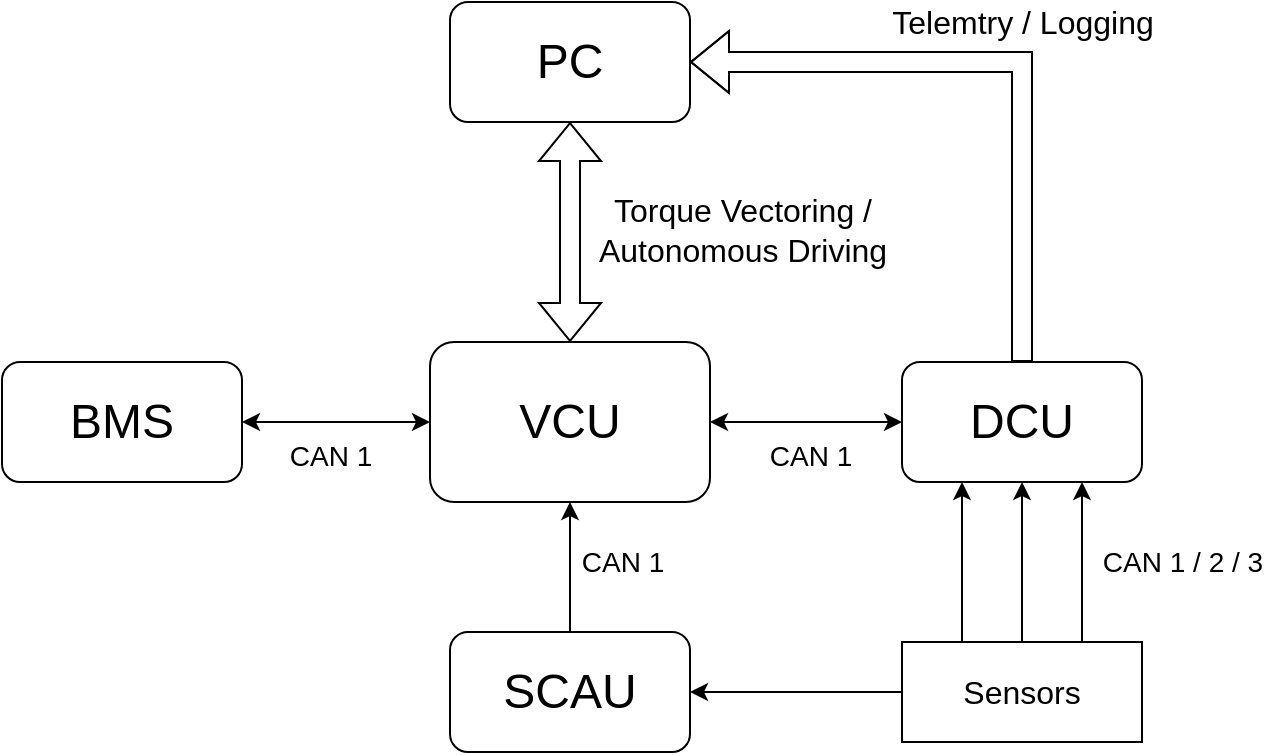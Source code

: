 <mxfile version="21.6.2" type="github">
  <diagram name="Pagina-1" id="IIwEjGnP4fYkXtU1UhEC">
    <mxGraphModel dx="1293" dy="707" grid="1" gridSize="10" guides="1" tooltips="1" connect="1" arrows="1" fold="1" page="1" pageScale="1" pageWidth="827" pageHeight="1169" math="0" shadow="0">
      <root>
        <mxCell id="0" />
        <mxCell id="1" parent="0" />
        <mxCell id="hjpgvxGNeAuSfaTsxo2x-2" value="&lt;font style=&quot;font-size: 24px;&quot;&gt;VCU&lt;/font&gt;" style="rounded=1;whiteSpace=wrap;html=1;" vertex="1" parent="1">
          <mxGeometry x="344" y="290" width="140" height="80" as="geometry" />
        </mxCell>
        <mxCell id="hjpgvxGNeAuSfaTsxo2x-3" value="&lt;font style=&quot;font-size: 24px;&quot;&gt;DCU&lt;/font&gt;" style="rounded=1;whiteSpace=wrap;html=1;" vertex="1" parent="1">
          <mxGeometry x="580" y="300" width="120" height="60" as="geometry" />
        </mxCell>
        <mxCell id="hjpgvxGNeAuSfaTsxo2x-4" value="&lt;font style=&quot;font-size: 24px;&quot;&gt;PC&lt;/font&gt;" style="rounded=1;whiteSpace=wrap;html=1;" vertex="1" parent="1">
          <mxGeometry x="354" y="120" width="120" height="60" as="geometry" />
        </mxCell>
        <mxCell id="hjpgvxGNeAuSfaTsxo2x-6" value="" style="shape=flexArrow;endArrow=classic;html=1;rounded=0;exitX=0.5;exitY=0;exitDx=0;exitDy=0;entryX=1;entryY=0.5;entryDx=0;entryDy=0;" edge="1" parent="1" source="hjpgvxGNeAuSfaTsxo2x-3" target="hjpgvxGNeAuSfaTsxo2x-4">
          <mxGeometry width="50" height="50" relative="1" as="geometry">
            <mxPoint x="390" y="360" as="sourcePoint" />
            <mxPoint x="440" y="310" as="targetPoint" />
            <Array as="points">
              <mxPoint x="640" y="150" />
            </Array>
          </mxGeometry>
        </mxCell>
        <mxCell id="hjpgvxGNeAuSfaTsxo2x-7" value="&lt;font style=&quot;font-size: 16px;&quot;&gt;Telemtry / Logging&lt;/font&gt;" style="edgeLabel;html=1;align=center;verticalAlign=middle;resizable=0;points=[];" vertex="1" connectable="0" parent="hjpgvxGNeAuSfaTsxo2x-6">
          <mxGeometry x="0.258" y="-3" relative="1" as="geometry">
            <mxPoint x="49" y="-17" as="offset" />
          </mxGeometry>
        </mxCell>
        <mxCell id="hjpgvxGNeAuSfaTsxo2x-8" value="" style="shape=flexArrow;endArrow=classic;startArrow=classic;html=1;rounded=0;entryX=0.5;entryY=1;entryDx=0;entryDy=0;exitX=0.5;exitY=0;exitDx=0;exitDy=0;" edge="1" parent="1" source="hjpgvxGNeAuSfaTsxo2x-2" target="hjpgvxGNeAuSfaTsxo2x-4">
          <mxGeometry width="100" height="100" relative="1" as="geometry">
            <mxPoint x="360" y="380" as="sourcePoint" />
            <mxPoint x="460" y="280" as="targetPoint" />
          </mxGeometry>
        </mxCell>
        <mxCell id="hjpgvxGNeAuSfaTsxo2x-9" value="&lt;font style=&quot;font-size: 16px;&quot;&gt;Torque Vectoring /&lt;br&gt;Autonomous Driving&lt;/font&gt;" style="edgeLabel;html=1;align=center;verticalAlign=middle;resizable=0;points=[];" vertex="1" connectable="0" parent="hjpgvxGNeAuSfaTsxo2x-8">
          <mxGeometry x="0.019" relative="1" as="geometry">
            <mxPoint x="86" as="offset" />
          </mxGeometry>
        </mxCell>
        <mxCell id="hjpgvxGNeAuSfaTsxo2x-15" value="&lt;font style=&quot;font-size: 16px;&quot;&gt;Sensors&lt;/font&gt;" style="rounded=0;whiteSpace=wrap;html=1;" vertex="1" parent="1">
          <mxGeometry x="580" y="440" width="120" height="50" as="geometry" />
        </mxCell>
        <mxCell id="hjpgvxGNeAuSfaTsxo2x-16" value="&lt;font style=&quot;font-size: 24px;&quot;&gt;BMS&lt;/font&gt;" style="rounded=1;whiteSpace=wrap;html=1;" vertex="1" parent="1">
          <mxGeometry x="130" y="300" width="120" height="60" as="geometry" />
        </mxCell>
        <mxCell id="hjpgvxGNeAuSfaTsxo2x-17" value="" style="endArrow=classic;startArrow=classic;html=1;rounded=0;entryX=0;entryY=0.5;entryDx=0;entryDy=0;exitX=1;exitY=0.5;exitDx=0;exitDy=0;" edge="1" parent="1" source="hjpgvxGNeAuSfaTsxo2x-2" target="hjpgvxGNeAuSfaTsxo2x-3">
          <mxGeometry width="50" height="50" relative="1" as="geometry">
            <mxPoint x="390" y="350" as="sourcePoint" />
            <mxPoint x="440" y="300" as="targetPoint" />
          </mxGeometry>
        </mxCell>
        <mxCell id="hjpgvxGNeAuSfaTsxo2x-18" value="&lt;font style=&quot;font-size: 14px;&quot;&gt;CAN 1&lt;/font&gt;" style="edgeLabel;html=1;align=center;verticalAlign=middle;resizable=0;points=[];" vertex="1" connectable="0" parent="hjpgvxGNeAuSfaTsxo2x-17">
          <mxGeometry x="-0.098" y="1" relative="1" as="geometry">
            <mxPoint x="6" y="18" as="offset" />
          </mxGeometry>
        </mxCell>
        <mxCell id="hjpgvxGNeAuSfaTsxo2x-19" value="" style="endArrow=classic;html=1;rounded=0;exitX=0.5;exitY=0;exitDx=0;exitDy=0;entryX=0.5;entryY=1;entryDx=0;entryDy=0;" edge="1" parent="1" source="hjpgvxGNeAuSfaTsxo2x-15" target="hjpgvxGNeAuSfaTsxo2x-3">
          <mxGeometry width="50" height="50" relative="1" as="geometry">
            <mxPoint x="390" y="350" as="sourcePoint" />
            <mxPoint x="440" y="300" as="targetPoint" />
          </mxGeometry>
        </mxCell>
        <mxCell id="hjpgvxGNeAuSfaTsxo2x-20" value="&lt;font style=&quot;font-size: 24px;&quot;&gt;SCAU&lt;/font&gt;" style="rounded=1;whiteSpace=wrap;html=1;" vertex="1" parent="1">
          <mxGeometry x="354" y="435" width="120" height="60" as="geometry" />
        </mxCell>
        <mxCell id="hjpgvxGNeAuSfaTsxo2x-21" value="" style="endArrow=classic;startArrow=classic;html=1;rounded=0;entryX=1;entryY=0.5;entryDx=0;entryDy=0;exitX=0;exitY=0.5;exitDx=0;exitDy=0;" edge="1" parent="1" source="hjpgvxGNeAuSfaTsxo2x-2" target="hjpgvxGNeAuSfaTsxo2x-16">
          <mxGeometry width="50" height="50" relative="1" as="geometry">
            <mxPoint x="390" y="330" as="sourcePoint" />
            <mxPoint x="440" y="280" as="targetPoint" />
          </mxGeometry>
        </mxCell>
        <mxCell id="hjpgvxGNeAuSfaTsxo2x-23" value="" style="endArrow=classic;html=1;rounded=0;exitX=0.5;exitY=0;exitDx=0;exitDy=0;entryX=0.5;entryY=1;entryDx=0;entryDy=0;" edge="1" parent="1" source="hjpgvxGNeAuSfaTsxo2x-20" target="hjpgvxGNeAuSfaTsxo2x-2">
          <mxGeometry width="50" height="50" relative="1" as="geometry">
            <mxPoint x="390" y="330" as="sourcePoint" />
            <mxPoint x="440" y="280" as="targetPoint" />
          </mxGeometry>
        </mxCell>
        <mxCell id="hjpgvxGNeAuSfaTsxo2x-25" value="&lt;font style=&quot;font-size: 14px;&quot;&gt;CAN 1&lt;/font&gt;" style="edgeLabel;html=1;align=center;verticalAlign=middle;resizable=0;points=[];" vertex="1" connectable="0" parent="1">
          <mxGeometry x="440" y="400" as="geometry" />
        </mxCell>
        <mxCell id="hjpgvxGNeAuSfaTsxo2x-26" value="&lt;font style=&quot;font-size: 14px;&quot;&gt;CAN 1&lt;/font&gt;" style="edgeLabel;html=1;align=center;verticalAlign=middle;resizable=0;points=[];" vertex="1" connectable="0" parent="1">
          <mxGeometry x="553" y="370" as="geometry">
            <mxPoint x="-259" y="-23" as="offset" />
          </mxGeometry>
        </mxCell>
        <mxCell id="hjpgvxGNeAuSfaTsxo2x-27" value="" style="endArrow=classic;html=1;rounded=0;exitX=0.25;exitY=0;exitDx=0;exitDy=0;entryX=0.25;entryY=1;entryDx=0;entryDy=0;" edge="1" parent="1" source="hjpgvxGNeAuSfaTsxo2x-15" target="hjpgvxGNeAuSfaTsxo2x-3">
          <mxGeometry width="50" height="50" relative="1" as="geometry">
            <mxPoint x="390" y="330" as="sourcePoint" />
            <mxPoint x="440" y="280" as="targetPoint" />
          </mxGeometry>
        </mxCell>
        <mxCell id="hjpgvxGNeAuSfaTsxo2x-28" value="" style="endArrow=classic;html=1;rounded=0;exitX=0.5;exitY=0;exitDx=0;exitDy=0;entryX=0.5;entryY=1;entryDx=0;entryDy=0;" edge="1" parent="1">
          <mxGeometry width="50" height="50" relative="1" as="geometry">
            <mxPoint x="670" y="440" as="sourcePoint" />
            <mxPoint x="670" y="360" as="targetPoint" />
          </mxGeometry>
        </mxCell>
        <mxCell id="hjpgvxGNeAuSfaTsxo2x-29" value="&lt;font style=&quot;font-size: 14px;&quot;&gt;CAN 1 / 2 / 3&lt;/font&gt;" style="edgeLabel;html=1;align=center;verticalAlign=middle;resizable=0;points=[];" vertex="1" connectable="0" parent="1">
          <mxGeometry x="720" y="400" as="geometry" />
        </mxCell>
        <mxCell id="hjpgvxGNeAuSfaTsxo2x-30" value="" style="endArrow=classic;html=1;rounded=0;exitX=0;exitY=0.5;exitDx=0;exitDy=0;entryX=1;entryY=0.5;entryDx=0;entryDy=0;" edge="1" parent="1" source="hjpgvxGNeAuSfaTsxo2x-15" target="hjpgvxGNeAuSfaTsxo2x-20">
          <mxGeometry width="50" height="50" relative="1" as="geometry">
            <mxPoint x="390" y="330" as="sourcePoint" />
            <mxPoint x="440" y="280" as="targetPoint" />
          </mxGeometry>
        </mxCell>
      </root>
    </mxGraphModel>
  </diagram>
</mxfile>
